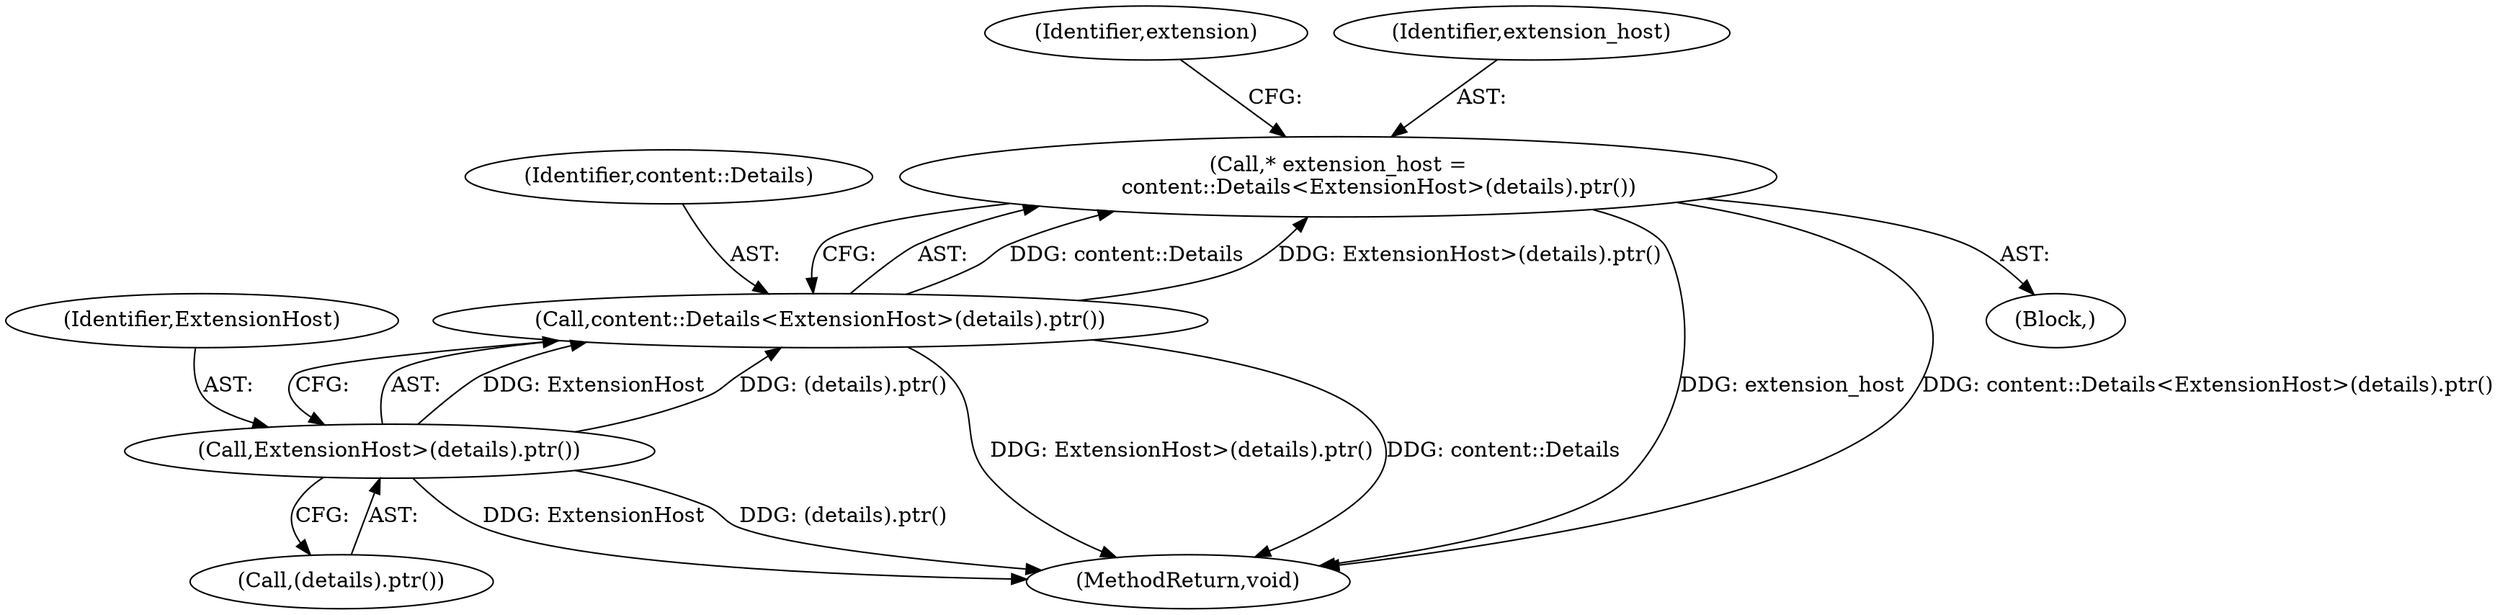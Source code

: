 digraph "0_Chrome_a03d4448faf2c40f4ef444a88cb9aace5b98e8c4_2@pointer" {
"1000281" [label="(Call,* extension_host =\n            content::Details<ExtensionHost>(details).ptr())"];
"1000283" [label="(Call,content::Details<ExtensionHost>(details).ptr())"];
"1000285" [label="(Call,ExtensionHost>(details).ptr())"];
"1000283" [label="(Call,content::Details<ExtensionHost>(details).ptr())"];
"1000281" [label="(Call,* extension_host =\n            content::Details<ExtensionHost>(details).ptr())"];
"1000287" [label="(Call,(details).ptr())"];
"1000286" [label="(Identifier,ExtensionHost)"];
"1000289" [label="(Identifier,extension)"];
"1000359" [label="(MethodReturn,void)"];
"1000279" [label="(Block,)"];
"1000285" [label="(Call,ExtensionHost>(details).ptr())"];
"1000284" [label="(Identifier,content::Details)"];
"1000282" [label="(Identifier,extension_host)"];
"1000281" -> "1000279"  [label="AST: "];
"1000281" -> "1000283"  [label="CFG: "];
"1000282" -> "1000281"  [label="AST: "];
"1000283" -> "1000281"  [label="AST: "];
"1000289" -> "1000281"  [label="CFG: "];
"1000281" -> "1000359"  [label="DDG: extension_host"];
"1000281" -> "1000359"  [label="DDG: content::Details<ExtensionHost>(details).ptr()"];
"1000283" -> "1000281"  [label="DDG: content::Details"];
"1000283" -> "1000281"  [label="DDG: ExtensionHost>(details).ptr()"];
"1000283" -> "1000285"  [label="CFG: "];
"1000284" -> "1000283"  [label="AST: "];
"1000285" -> "1000283"  [label="AST: "];
"1000283" -> "1000359"  [label="DDG: ExtensionHost>(details).ptr()"];
"1000283" -> "1000359"  [label="DDG: content::Details"];
"1000285" -> "1000283"  [label="DDG: ExtensionHost"];
"1000285" -> "1000283"  [label="DDG: (details).ptr()"];
"1000285" -> "1000287"  [label="CFG: "];
"1000286" -> "1000285"  [label="AST: "];
"1000287" -> "1000285"  [label="AST: "];
"1000285" -> "1000359"  [label="DDG: ExtensionHost"];
"1000285" -> "1000359"  [label="DDG: (details).ptr()"];
}
